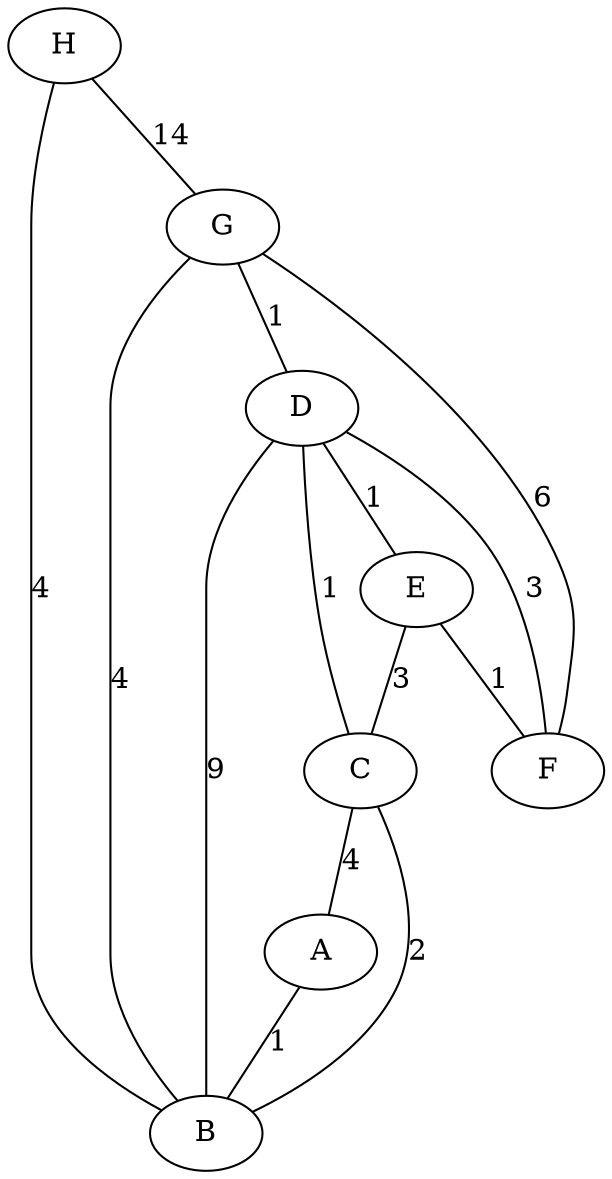 graph {
A[pos="9,6!"];
B[pos="7,8!"];
C[pos="7,4!"];
D[pos="4,4!"];
E[pos="5,1!"];
F[pos="1,2!"];
G[pos="2,6!"];
H[pos="4,9!"];
H--B[label="4"];
H--G[label="14"];
G--B[label="4"];
G--D[label="1"];
G--F[label="6"];
D--F[label="3"];
D--E[label="1"];
E--F[label="1"];
E--C[label="3"];
D--C[label="1"];
D--B[label="9"];
C--B[label="2"];
C--A[label="4"];
A--B[label="1"];
}
